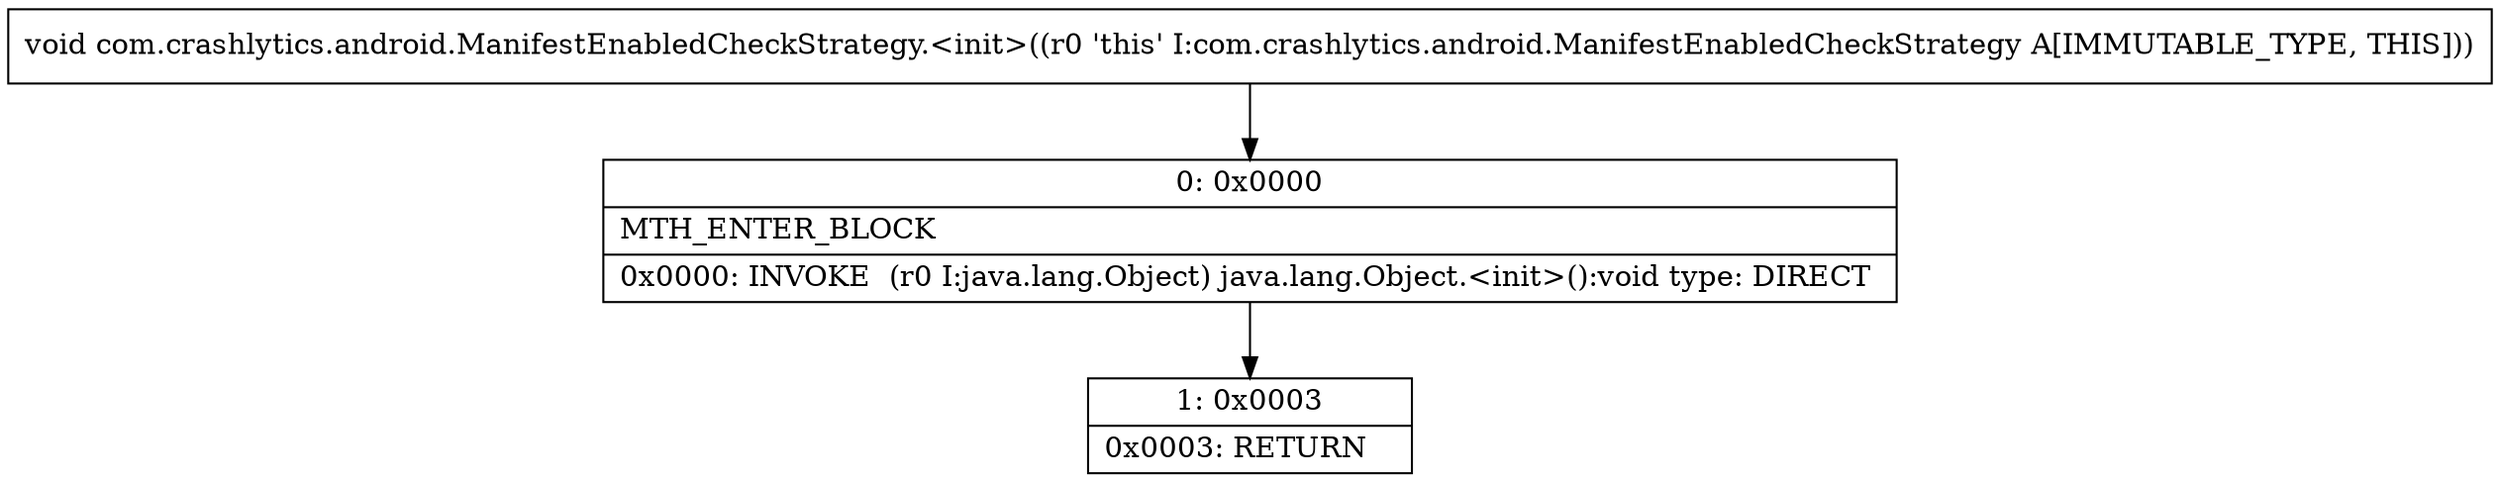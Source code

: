 digraph "CFG forcom.crashlytics.android.ManifestEnabledCheckStrategy.\<init\>()V" {
Node_0 [shape=record,label="{0\:\ 0x0000|MTH_ENTER_BLOCK\l|0x0000: INVOKE  (r0 I:java.lang.Object) java.lang.Object.\<init\>():void type: DIRECT \l}"];
Node_1 [shape=record,label="{1\:\ 0x0003|0x0003: RETURN   \l}"];
MethodNode[shape=record,label="{void com.crashlytics.android.ManifestEnabledCheckStrategy.\<init\>((r0 'this' I:com.crashlytics.android.ManifestEnabledCheckStrategy A[IMMUTABLE_TYPE, THIS])) }"];
MethodNode -> Node_0;
Node_0 -> Node_1;
}

